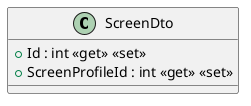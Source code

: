 @startuml
class ScreenDto {
    + Id : int <<get>> <<set>>
    + ScreenProfileId : int <<get>> <<set>>
}
@enduml

